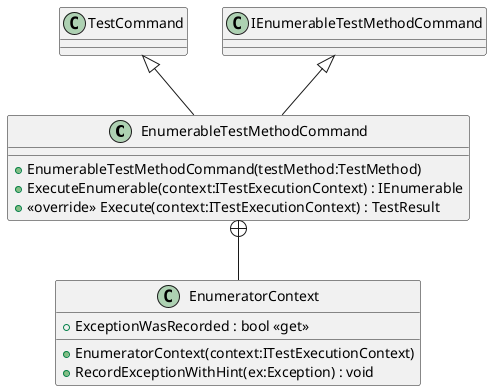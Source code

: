 @startuml
class EnumerableTestMethodCommand {
    + EnumerableTestMethodCommand(testMethod:TestMethod)
    + ExecuteEnumerable(context:ITestExecutionContext) : IEnumerable
    + <<override>> Execute(context:ITestExecutionContext) : TestResult
}
class EnumeratorContext {
    + EnumeratorContext(context:ITestExecutionContext)
    + ExceptionWasRecorded : bool <<get>>
    + RecordExceptionWithHint(ex:Exception) : void
}
TestCommand <|-- EnumerableTestMethodCommand
IEnumerableTestMethodCommand <|-- EnumerableTestMethodCommand
EnumerableTestMethodCommand +-- EnumeratorContext
@enduml
